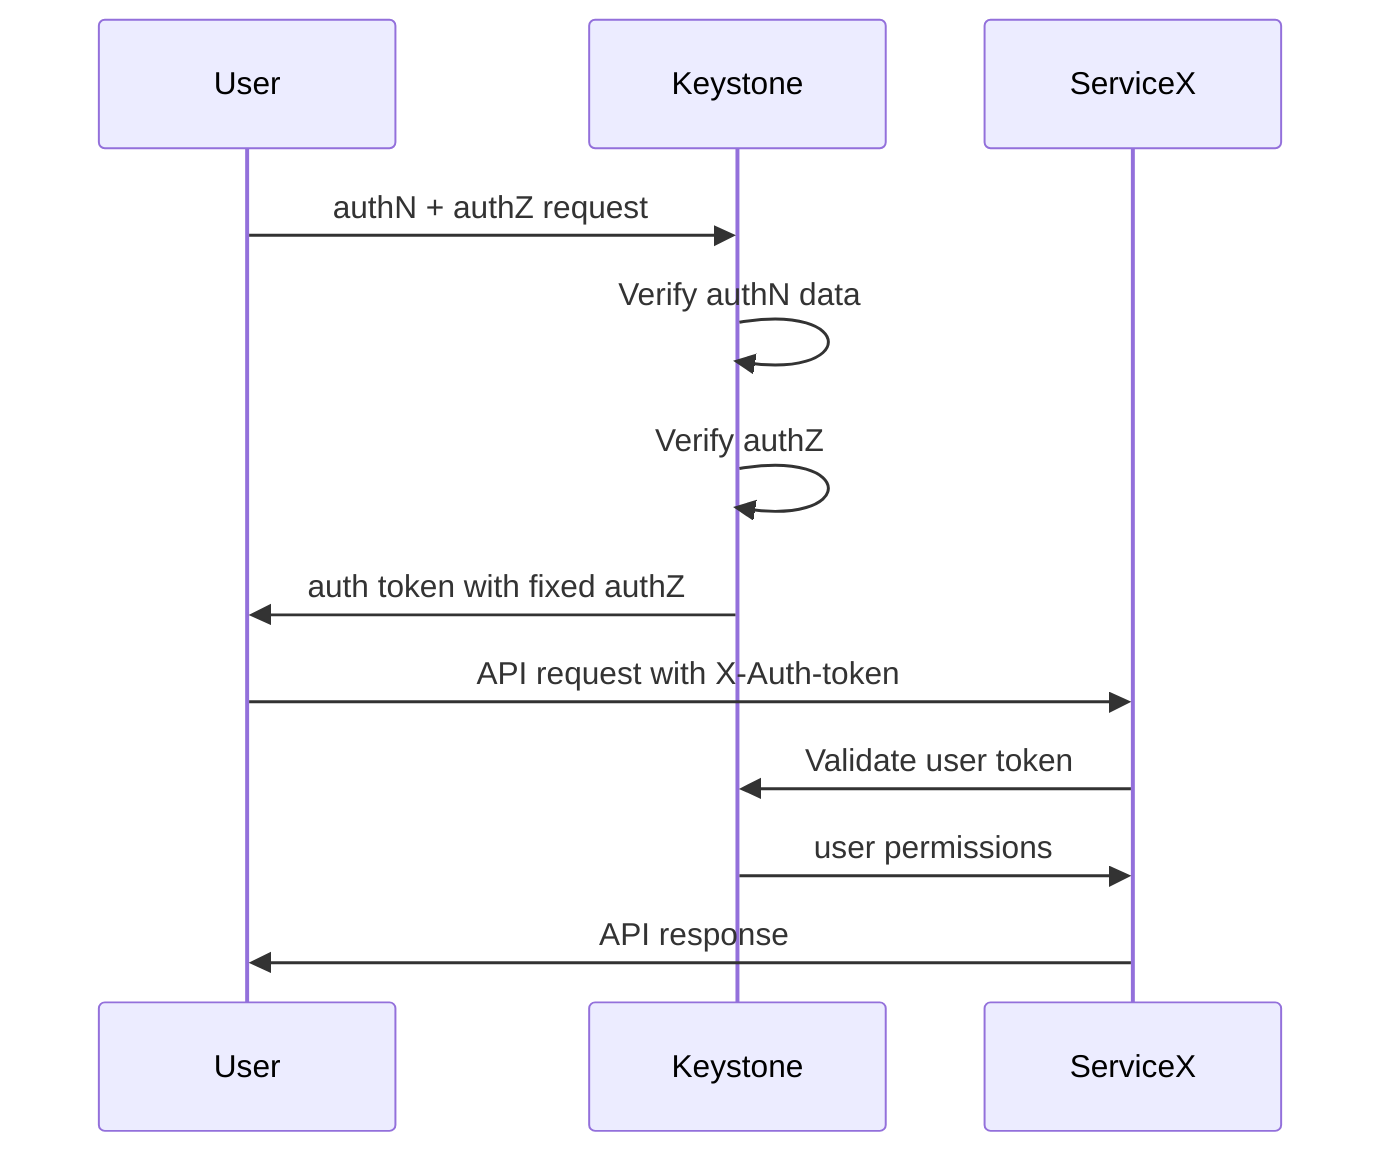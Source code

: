 sequenceDiagram
    User->>Keystone: authN + authZ request
    Keystone->>Keystone: Verify authN data
    Keystone->>Keystone: Verify authZ
    Keystone->>User: auth token with fixed authZ
    User->>ServiceX: API request with X-Auth-token
    ServiceX->>Keystone: Validate user token
    Keystone->>ServiceX: user permissions
    ServiceX->>User: API response